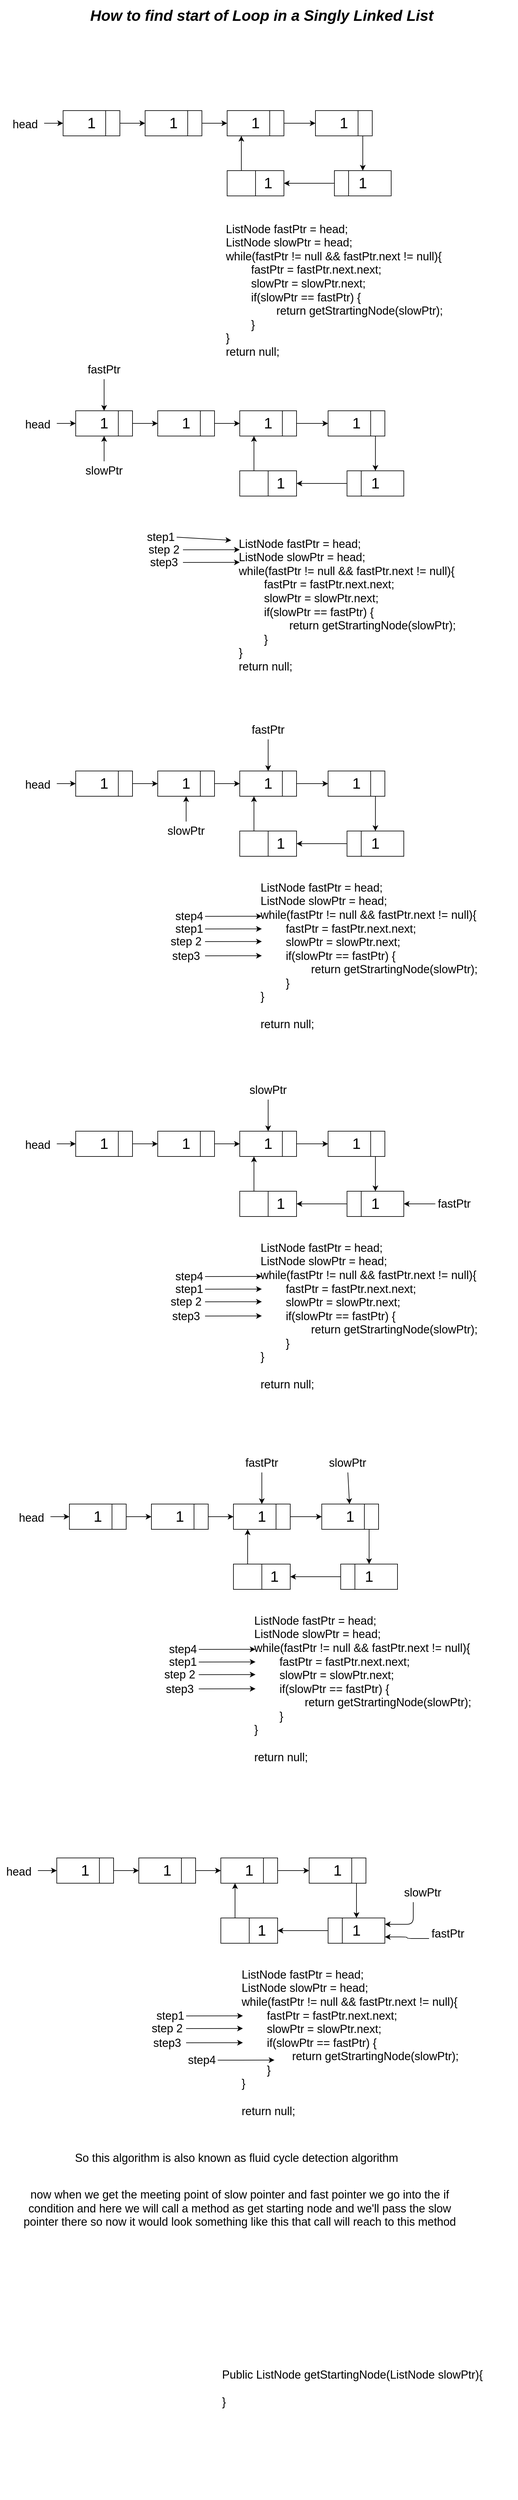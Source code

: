 <mxfile>
    <diagram id="d2Vcjl84DDBNKLmNr4H8" name="Page-1">
        <mxGraphModel dx="1345" dy="611" grid="1" gridSize="10" guides="1" tooltips="1" connect="1" arrows="1" fold="1" page="1" pageScale="1" pageWidth="850" pageHeight="1100" math="0" shadow="0">
            <root>
                <mxCell id="0"/>
                <mxCell id="1" parent="0"/>
                <mxCell id="2" value="&lt;font style=&quot;font-size: 24px;&quot;&gt;&lt;b&gt;&lt;i&gt;How to find start of Loop in a Singly Linked List&lt;/i&gt;&lt;/b&gt;&lt;/font&gt;" style="text;html=1;strokeColor=none;fillColor=none;align=center;verticalAlign=middle;whiteSpace=wrap;rounded=0;" parent="1" vertex="1">
                    <mxGeometry x="20" y="70" width="810" height="50" as="geometry"/>
                </mxCell>
                <mxCell id="9" value="" style="edgeStyle=none;html=1;fontSize=18;" parent="1" source="3" target="7" edge="1">
                    <mxGeometry relative="1" as="geometry"/>
                </mxCell>
                <mxCell id="3" value="1" style="rounded=0;whiteSpace=wrap;html=1;fontSize=24;" parent="1" vertex="1">
                    <mxGeometry x="110" y="245" width="90" height="40" as="geometry"/>
                </mxCell>
                <mxCell id="5" value="" style="edgeStyle=none;html=1;fontSize=18;" parent="1" source="4" target="3" edge="1">
                    <mxGeometry relative="1" as="geometry"/>
                </mxCell>
                <mxCell id="4" value="&lt;font style=&quot;font-size: 18px;&quot;&gt;head&lt;/font&gt;" style="text;html=1;strokeColor=none;fillColor=none;align=center;verticalAlign=middle;whiteSpace=wrap;rounded=0;fontSize=24;" parent="1" vertex="1">
                    <mxGeometry x="20" y="250" width="60" height="30" as="geometry"/>
                </mxCell>
                <mxCell id="6" value="" style="endArrow=none;html=1;fontSize=18;entryX=0.75;entryY=0;entryDx=0;entryDy=0;exitX=0.75;exitY=1;exitDx=0;exitDy=0;" parent="1" source="3" target="3" edge="1">
                    <mxGeometry width="50" height="50" relative="1" as="geometry">
                        <mxPoint x="100" y="360" as="sourcePoint"/>
                        <mxPoint x="150" y="310" as="targetPoint"/>
                    </mxGeometry>
                </mxCell>
                <mxCell id="12" value="" style="edgeStyle=none;html=1;fontSize=18;" parent="1" source="7" target="10" edge="1">
                    <mxGeometry relative="1" as="geometry"/>
                </mxCell>
                <mxCell id="7" value="1" style="rounded=0;whiteSpace=wrap;html=1;fontSize=24;" parent="1" vertex="1">
                    <mxGeometry x="240" y="245" width="90" height="40" as="geometry"/>
                </mxCell>
                <mxCell id="8" value="" style="endArrow=none;html=1;fontSize=18;entryX=0.75;entryY=0;entryDx=0;entryDy=0;exitX=0.75;exitY=1;exitDx=0;exitDy=0;" parent="1" source="7" target="7" edge="1">
                    <mxGeometry width="50" height="50" relative="1" as="geometry">
                        <mxPoint x="230" y="360" as="sourcePoint"/>
                        <mxPoint x="280" y="310" as="targetPoint"/>
                    </mxGeometry>
                </mxCell>
                <mxCell id="15" value="" style="edgeStyle=none;html=1;fontSize=18;" parent="1" source="10" target="13" edge="1">
                    <mxGeometry relative="1" as="geometry"/>
                </mxCell>
                <mxCell id="10" value="1" style="rounded=0;whiteSpace=wrap;html=1;fontSize=24;" parent="1" vertex="1">
                    <mxGeometry x="370" y="245" width="90" height="40" as="geometry"/>
                </mxCell>
                <mxCell id="11" value="" style="endArrow=none;html=1;fontSize=18;entryX=0.75;entryY=0;entryDx=0;entryDy=0;exitX=0.75;exitY=1;exitDx=0;exitDy=0;" parent="1" source="10" target="10" edge="1">
                    <mxGeometry width="50" height="50" relative="1" as="geometry">
                        <mxPoint x="360" y="360" as="sourcePoint"/>
                        <mxPoint x="410" y="310" as="targetPoint"/>
                    </mxGeometry>
                </mxCell>
                <mxCell id="28" style="edgeStyle=none;html=1;entryX=0.5;entryY=0;entryDx=0;entryDy=0;fontSize=18;" parent="1" target="16" edge="1">
                    <mxGeometry relative="1" as="geometry">
                        <mxPoint x="585" y="280" as="sourcePoint"/>
                    </mxGeometry>
                </mxCell>
                <mxCell id="13" value="1" style="rounded=0;whiteSpace=wrap;html=1;fontSize=24;" parent="1" vertex="1">
                    <mxGeometry x="510" y="245" width="90" height="40" as="geometry"/>
                </mxCell>
                <mxCell id="14" value="" style="endArrow=none;html=1;fontSize=18;entryX=0.75;entryY=0;entryDx=0;entryDy=0;exitX=0.75;exitY=1;exitDx=0;exitDy=0;" parent="1" source="13" target="13" edge="1">
                    <mxGeometry width="50" height="50" relative="1" as="geometry">
                        <mxPoint x="500" y="360" as="sourcePoint"/>
                        <mxPoint x="550" y="310" as="targetPoint"/>
                    </mxGeometry>
                </mxCell>
                <mxCell id="27" value="" style="edgeStyle=none;html=1;fontSize=18;" parent="1" source="16" target="22" edge="1">
                    <mxGeometry relative="1" as="geometry"/>
                </mxCell>
                <mxCell id="16" value="1" style="rounded=0;whiteSpace=wrap;html=1;fontSize=24;" parent="1" vertex="1">
                    <mxGeometry x="540" y="340" width="90" height="40" as="geometry"/>
                </mxCell>
                <mxCell id="17" value="" style="endArrow=none;html=1;fontSize=18;entryX=0.25;entryY=0;entryDx=0;entryDy=0;exitX=0.25;exitY=1;exitDx=0;exitDy=0;" parent="1" source="16" target="16" edge="1">
                    <mxGeometry width="50" height="50" relative="1" as="geometry">
                        <mxPoint x="500" y="455" as="sourcePoint"/>
                        <mxPoint x="550" y="405" as="targetPoint"/>
                    </mxGeometry>
                </mxCell>
                <mxCell id="24" style="edgeStyle=none;html=1;exitX=0.25;exitY=0;exitDx=0;exitDy=0;entryX=0.25;entryY=1;entryDx=0;entryDy=0;fontSize=18;" parent="1" source="22" target="10" edge="1">
                    <mxGeometry relative="1" as="geometry"/>
                </mxCell>
                <mxCell id="22" value="&amp;nbsp; &amp;nbsp; &amp;nbsp; 1" style="rounded=0;whiteSpace=wrap;html=1;fontSize=24;" parent="1" vertex="1">
                    <mxGeometry x="370" y="340" width="90" height="40" as="geometry"/>
                </mxCell>
                <mxCell id="23" value="" style="endArrow=none;html=1;fontSize=18;entryX=0.5;entryY=0;entryDx=0;entryDy=0;exitX=0.5;exitY=1;exitDx=0;exitDy=0;" parent="1" source="22" target="22" edge="1">
                    <mxGeometry width="50" height="50" relative="1" as="geometry">
                        <mxPoint x="330" y="465" as="sourcePoint"/>
                        <mxPoint x="380" y="415" as="targetPoint"/>
                    </mxGeometry>
                </mxCell>
                <mxCell id="26" value="&lt;div style=&quot;text-align: left;&quot;&gt;&lt;span style=&quot;background-color: initial;&quot;&gt;ListNode fastPtr = head;&lt;/span&gt;&lt;/div&gt;&lt;div style=&quot;text-align: left;&quot;&gt;&lt;span style=&quot;background-color: initial;&quot;&gt;ListNode slowPtr = head;&lt;/span&gt;&lt;/div&gt;&lt;div style=&quot;text-align: left;&quot;&gt;&lt;span style=&quot;background-color: initial;&quot;&gt;while(fastPtr != null &amp;amp;&amp;amp; fastPtr.next != null){&lt;/span&gt;&lt;/div&gt;&lt;div style=&quot;text-align: left;&quot;&gt;&lt;span style=&quot;background-color: initial;&quot;&gt;&lt;span style=&quot;white-space: pre;&quot;&gt;&#9;&lt;/span&gt;fastPtr = fastPtr.next.next;&lt;br&gt;&lt;/span&gt;&lt;/div&gt;&lt;div style=&quot;text-align: left;&quot;&gt;&lt;span style=&quot;background-color: initial;&quot;&gt;&lt;span style=&quot;white-space: pre;&quot;&gt;&#9;&lt;/span&gt;slowPtr = slowPtr.next;&lt;br&gt;&lt;/span&gt;&lt;/div&gt;&lt;div style=&quot;text-align: left;&quot;&gt;&lt;span style=&quot;white-space: pre;&quot;&gt;&#9;&lt;/span&gt;if(slowPtr == fastPtr) {&lt;br&gt;&lt;/div&gt;&lt;div style=&quot;text-align: left;&quot;&gt;&lt;span style=&quot;white-space: pre;&quot;&gt;&#9;&lt;/span&gt;&lt;span style=&quot;white-space: pre;&quot;&gt;&#9;&lt;/span&gt;return getStrartingNode(slowPtr);&lt;br&gt;&lt;/div&gt;&lt;div style=&quot;text-align: left;&quot;&gt;&lt;span style=&quot;white-space: pre;&quot;&gt;&#9;&lt;/span&gt;}&lt;br&gt;&lt;/div&gt;&lt;div style=&quot;text-align: left;&quot;&gt;}&lt;/div&gt;&lt;div style=&quot;text-align: left;&quot;&gt;return null;&lt;/div&gt;" style="text;html=1;strokeColor=none;fillColor=none;align=center;verticalAlign=middle;whiteSpace=wrap;rounded=0;fontSize=18;" parent="1" vertex="1">
                    <mxGeometry x="340" y="420" width="400" height="220" as="geometry"/>
                </mxCell>
                <mxCell id="29" value="" style="edgeStyle=none;html=1;fontSize=18;" parent="1" source="30" target="35" edge="1">
                    <mxGeometry relative="1" as="geometry"/>
                </mxCell>
                <mxCell id="30" value="1" style="rounded=0;whiteSpace=wrap;html=1;fontSize=24;" parent="1" vertex="1">
                    <mxGeometry x="130" y="720" width="90" height="40" as="geometry"/>
                </mxCell>
                <mxCell id="31" value="" style="edgeStyle=none;html=1;fontSize=18;" parent="1" source="32" target="30" edge="1">
                    <mxGeometry relative="1" as="geometry"/>
                </mxCell>
                <mxCell id="32" value="&lt;font style=&quot;font-size: 18px;&quot;&gt;head&lt;/font&gt;" style="text;html=1;strokeColor=none;fillColor=none;align=center;verticalAlign=middle;whiteSpace=wrap;rounded=0;fontSize=24;" parent="1" vertex="1">
                    <mxGeometry x="40" y="725" width="60" height="30" as="geometry"/>
                </mxCell>
                <mxCell id="33" value="" style="endArrow=none;html=1;fontSize=18;entryX=0.75;entryY=0;entryDx=0;entryDy=0;exitX=0.75;exitY=1;exitDx=0;exitDy=0;" parent="1" source="30" target="30" edge="1">
                    <mxGeometry width="50" height="50" relative="1" as="geometry">
                        <mxPoint x="120" y="835" as="sourcePoint"/>
                        <mxPoint x="170" y="785" as="targetPoint"/>
                    </mxGeometry>
                </mxCell>
                <mxCell id="34" value="" style="edgeStyle=none;html=1;fontSize=18;" parent="1" source="35" target="38" edge="1">
                    <mxGeometry relative="1" as="geometry"/>
                </mxCell>
                <mxCell id="35" value="1" style="rounded=0;whiteSpace=wrap;html=1;fontSize=24;" parent="1" vertex="1">
                    <mxGeometry x="260" y="720" width="90" height="40" as="geometry"/>
                </mxCell>
                <mxCell id="36" value="" style="endArrow=none;html=1;fontSize=18;entryX=0.75;entryY=0;entryDx=0;entryDy=0;exitX=0.75;exitY=1;exitDx=0;exitDy=0;" parent="1" source="35" target="35" edge="1">
                    <mxGeometry width="50" height="50" relative="1" as="geometry">
                        <mxPoint x="250" y="835" as="sourcePoint"/>
                        <mxPoint x="300" y="785" as="targetPoint"/>
                    </mxGeometry>
                </mxCell>
                <mxCell id="37" value="" style="edgeStyle=none;html=1;fontSize=18;" parent="1" source="38" target="41" edge="1">
                    <mxGeometry relative="1" as="geometry"/>
                </mxCell>
                <mxCell id="38" value="1" style="rounded=0;whiteSpace=wrap;html=1;fontSize=24;" parent="1" vertex="1">
                    <mxGeometry x="390" y="720" width="90" height="40" as="geometry"/>
                </mxCell>
                <mxCell id="39" value="" style="endArrow=none;html=1;fontSize=18;entryX=0.75;entryY=0;entryDx=0;entryDy=0;exitX=0.75;exitY=1;exitDx=0;exitDy=0;" parent="1" source="38" target="38" edge="1">
                    <mxGeometry width="50" height="50" relative="1" as="geometry">
                        <mxPoint x="380" y="835" as="sourcePoint"/>
                        <mxPoint x="430" y="785" as="targetPoint"/>
                    </mxGeometry>
                </mxCell>
                <mxCell id="40" style="edgeStyle=none;html=1;entryX=0.5;entryY=0;entryDx=0;entryDy=0;fontSize=18;" parent="1" target="44" edge="1">
                    <mxGeometry relative="1" as="geometry">
                        <mxPoint x="605" y="755" as="sourcePoint"/>
                    </mxGeometry>
                </mxCell>
                <mxCell id="41" value="1" style="rounded=0;whiteSpace=wrap;html=1;fontSize=24;" parent="1" vertex="1">
                    <mxGeometry x="530" y="720" width="90" height="40" as="geometry"/>
                </mxCell>
                <mxCell id="42" value="" style="endArrow=none;html=1;fontSize=18;entryX=0.75;entryY=0;entryDx=0;entryDy=0;exitX=0.75;exitY=1;exitDx=0;exitDy=0;" parent="1" source="41" target="41" edge="1">
                    <mxGeometry width="50" height="50" relative="1" as="geometry">
                        <mxPoint x="520" y="835" as="sourcePoint"/>
                        <mxPoint x="570" y="785" as="targetPoint"/>
                    </mxGeometry>
                </mxCell>
                <mxCell id="43" value="" style="edgeStyle=none;html=1;fontSize=18;" parent="1" source="44" target="47" edge="1">
                    <mxGeometry relative="1" as="geometry"/>
                </mxCell>
                <mxCell id="44" value="1" style="rounded=0;whiteSpace=wrap;html=1;fontSize=24;" parent="1" vertex="1">
                    <mxGeometry x="560" y="815" width="90" height="40" as="geometry"/>
                </mxCell>
                <mxCell id="45" value="" style="endArrow=none;html=1;fontSize=18;entryX=0.25;entryY=0;entryDx=0;entryDy=0;exitX=0.25;exitY=1;exitDx=0;exitDy=0;" parent="1" source="44" target="44" edge="1">
                    <mxGeometry width="50" height="50" relative="1" as="geometry">
                        <mxPoint x="520" y="930" as="sourcePoint"/>
                        <mxPoint x="570" y="880" as="targetPoint"/>
                    </mxGeometry>
                </mxCell>
                <mxCell id="46" style="edgeStyle=none;html=1;exitX=0.25;exitY=0;exitDx=0;exitDy=0;entryX=0.25;entryY=1;entryDx=0;entryDy=0;fontSize=18;" parent="1" source="47" target="38" edge="1">
                    <mxGeometry relative="1" as="geometry"/>
                </mxCell>
                <mxCell id="47" value="&amp;nbsp; &amp;nbsp; &amp;nbsp; 1" style="rounded=0;whiteSpace=wrap;html=1;fontSize=24;" parent="1" vertex="1">
                    <mxGeometry x="390" y="815" width="90" height="40" as="geometry"/>
                </mxCell>
                <mxCell id="48" value="" style="endArrow=none;html=1;fontSize=18;entryX=0.5;entryY=0;entryDx=0;entryDy=0;exitX=0.5;exitY=1;exitDx=0;exitDy=0;" parent="1" source="47" target="47" edge="1">
                    <mxGeometry width="50" height="50" relative="1" as="geometry">
                        <mxPoint x="350" y="940" as="sourcePoint"/>
                        <mxPoint x="400" y="890" as="targetPoint"/>
                    </mxGeometry>
                </mxCell>
                <mxCell id="49" value="&lt;div style=&quot;text-align: left;&quot;&gt;&lt;span style=&quot;background-color: initial;&quot;&gt;ListNode fastPtr = head;&lt;/span&gt;&lt;/div&gt;&lt;div style=&quot;text-align: left;&quot;&gt;&lt;span style=&quot;background-color: initial;&quot;&gt;ListNode slowPtr = head;&lt;/span&gt;&lt;/div&gt;&lt;div style=&quot;text-align: left;&quot;&gt;&lt;span style=&quot;background-color: initial;&quot;&gt;while(fastPtr != null &amp;amp;&amp;amp; fastPtr.next != null){&lt;/span&gt;&lt;/div&gt;&lt;div style=&quot;text-align: left;&quot;&gt;&lt;span style=&quot;background-color: initial;&quot;&gt;&lt;span style=&quot;&quot;&gt;&#9;&lt;/span&gt;&lt;span style=&quot;white-space: pre;&quot;&gt;&#9;&lt;/span&gt;fastPtr = fastPtr.next.next;&lt;br&gt;&lt;/span&gt;&lt;/div&gt;&lt;div style=&quot;text-align: left;&quot;&gt;&lt;span style=&quot;background-color: initial;&quot;&gt;&lt;span style=&quot;&quot;&gt;&#9;&lt;/span&gt;&lt;span style=&quot;white-space: pre;&quot;&gt;&#9;&lt;/span&gt;slowPtr = slowPtr.next;&lt;br&gt;&lt;/span&gt;&lt;/div&gt;&lt;div style=&quot;text-align: left;&quot;&gt;&lt;span style=&quot;&quot;&gt;&#9;&lt;/span&gt;&lt;span style=&quot;white-space: pre;&quot;&gt;&#9;&lt;/span&gt;if(slowPtr == fastPtr) {&lt;br&gt;&lt;/div&gt;&lt;div style=&quot;text-align: left;&quot;&gt;&lt;span style=&quot;&quot;&gt;&#9;&lt;/span&gt;&lt;span style=&quot;&quot;&gt;&#9;&lt;/span&gt;&lt;span style=&quot;white-space: pre;&quot;&gt;&#9;&lt;span style=&quot;white-space: pre;&quot;&gt;&#9;&lt;/span&gt;&lt;/span&gt;return getStrartingNode(slowPtr);&lt;br&gt;&lt;/div&gt;&lt;div style=&quot;text-align: left;&quot;&gt;&lt;span style=&quot;&quot;&gt;&#9;&lt;/span&gt;&lt;span style=&quot;white-space: pre;&quot;&gt;&#9;&lt;/span&gt;}&lt;br&gt;&lt;/div&gt;&lt;div style=&quot;text-align: left;&quot;&gt;}&lt;/div&gt;&lt;div style=&quot;text-align: left;&quot;&gt;&lt;span style=&quot;background-color: initial;&quot;&gt;return null;&lt;/span&gt;&lt;br&gt;&lt;/div&gt;" style="text;html=1;strokeColor=none;fillColor=none;align=center;verticalAlign=middle;whiteSpace=wrap;rounded=0;fontSize=18;" parent="1" vertex="1">
                    <mxGeometry x="356" y="895" width="409" height="266" as="geometry"/>
                </mxCell>
                <mxCell id="51" style="edgeStyle=none;html=1;exitX=1;exitY=0.5;exitDx=0;exitDy=0;entryX=0.05;entryY=0.113;entryDx=0;entryDy=0;entryPerimeter=0;fontSize=18;" parent="1" source="50" target="49" edge="1">
                    <mxGeometry relative="1" as="geometry"/>
                </mxCell>
                <mxCell id="50" value="step1" style="text;html=1;strokeColor=none;fillColor=none;align=center;verticalAlign=middle;whiteSpace=wrap;rounded=0;fontSize=18;" parent="1" vertex="1">
                    <mxGeometry x="240" y="910" width="50" height="20" as="geometry"/>
                </mxCell>
                <mxCell id="52" style="edgeStyle=none;html=1;exitX=1;exitY=0.5;exitDx=0;exitDy=0;entryX=0.05;entryY=0.113;entryDx=0;entryDy=0;entryPerimeter=0;fontSize=18;" parent="1" source="53" edge="1">
                    <mxGeometry relative="1" as="geometry">
                        <mxPoint x="390" y="939.86" as="targetPoint"/>
                    </mxGeometry>
                </mxCell>
                <mxCell id="53" value="step 2" style="text;html=1;strokeColor=none;fillColor=none;align=center;verticalAlign=middle;whiteSpace=wrap;rounded=0;fontSize=18;" parent="1" vertex="1">
                    <mxGeometry x="240" y="930" width="60" height="20" as="geometry"/>
                </mxCell>
                <mxCell id="54" style="edgeStyle=none;html=1;exitX=1;exitY=0.5;exitDx=0;exitDy=0;entryX=0.05;entryY=0.113;entryDx=0;entryDy=0;entryPerimeter=0;fontSize=18;" parent="1" source="55" edge="1">
                    <mxGeometry relative="1" as="geometry">
                        <mxPoint x="390" y="959.86" as="targetPoint"/>
                    </mxGeometry>
                </mxCell>
                <mxCell id="55" value="step3" style="text;html=1;strokeColor=none;fillColor=none;align=center;verticalAlign=middle;whiteSpace=wrap;rounded=0;fontSize=18;" parent="1" vertex="1">
                    <mxGeometry x="240" y="950" width="60" height="20" as="geometry"/>
                </mxCell>
                <mxCell id="59" value="" style="edgeStyle=none;html=1;fontSize=18;" parent="1" source="56" target="30" edge="1">
                    <mxGeometry relative="1" as="geometry"/>
                </mxCell>
                <mxCell id="56" value="fastPtr" style="text;html=1;strokeColor=none;fillColor=none;align=center;verticalAlign=middle;whiteSpace=wrap;rounded=0;fontSize=18;" parent="1" vertex="1">
                    <mxGeometry x="145" y="640" width="60" height="30" as="geometry"/>
                </mxCell>
                <mxCell id="58" value="" style="edgeStyle=none;html=1;fontSize=18;" parent="1" source="57" target="30" edge="1">
                    <mxGeometry relative="1" as="geometry"/>
                </mxCell>
                <mxCell id="57" value="slowPtr" style="text;html=1;strokeColor=none;fillColor=none;align=center;verticalAlign=middle;whiteSpace=wrap;rounded=0;fontSize=18;" parent="1" vertex="1">
                    <mxGeometry x="145" y="800" width="60" height="30" as="geometry"/>
                </mxCell>
                <mxCell id="60" value="" style="edgeStyle=none;html=1;fontSize=18;" parent="1" source="61" target="66" edge="1">
                    <mxGeometry relative="1" as="geometry"/>
                </mxCell>
                <mxCell id="61" value="1" style="rounded=0;whiteSpace=wrap;html=1;fontSize=24;" parent="1" vertex="1">
                    <mxGeometry x="130" y="1290" width="90" height="40" as="geometry"/>
                </mxCell>
                <mxCell id="62" value="" style="edgeStyle=none;html=1;fontSize=18;" parent="1" source="63" target="61" edge="1">
                    <mxGeometry relative="1" as="geometry"/>
                </mxCell>
                <mxCell id="63" value="&lt;font style=&quot;font-size: 18px;&quot;&gt;head&lt;/font&gt;" style="text;html=1;strokeColor=none;fillColor=none;align=center;verticalAlign=middle;whiteSpace=wrap;rounded=0;fontSize=24;" parent="1" vertex="1">
                    <mxGeometry x="40" y="1295" width="60" height="30" as="geometry"/>
                </mxCell>
                <mxCell id="64" value="" style="endArrow=none;html=1;fontSize=18;entryX=0.75;entryY=0;entryDx=0;entryDy=0;exitX=0.75;exitY=1;exitDx=0;exitDy=0;" parent="1" source="61" target="61" edge="1">
                    <mxGeometry width="50" height="50" relative="1" as="geometry">
                        <mxPoint x="120" y="1405" as="sourcePoint"/>
                        <mxPoint x="170" y="1355" as="targetPoint"/>
                    </mxGeometry>
                </mxCell>
                <mxCell id="65" value="" style="edgeStyle=none;html=1;fontSize=18;" parent="1" source="66" target="69" edge="1">
                    <mxGeometry relative="1" as="geometry"/>
                </mxCell>
                <mxCell id="66" value="1" style="rounded=0;whiteSpace=wrap;html=1;fontSize=24;" parent="1" vertex="1">
                    <mxGeometry x="260" y="1290" width="90" height="40" as="geometry"/>
                </mxCell>
                <mxCell id="67" value="" style="endArrow=none;html=1;fontSize=18;entryX=0.75;entryY=0;entryDx=0;entryDy=0;exitX=0.75;exitY=1;exitDx=0;exitDy=0;" parent="1" source="66" target="66" edge="1">
                    <mxGeometry width="50" height="50" relative="1" as="geometry">
                        <mxPoint x="250" y="1405" as="sourcePoint"/>
                        <mxPoint x="300" y="1355" as="targetPoint"/>
                    </mxGeometry>
                </mxCell>
                <mxCell id="68" value="" style="edgeStyle=none;html=1;fontSize=18;" parent="1" source="69" target="72" edge="1">
                    <mxGeometry relative="1" as="geometry"/>
                </mxCell>
                <mxCell id="69" value="1" style="rounded=0;whiteSpace=wrap;html=1;fontSize=24;" parent="1" vertex="1">
                    <mxGeometry x="390" y="1290" width="90" height="40" as="geometry"/>
                </mxCell>
                <mxCell id="70" value="" style="endArrow=none;html=1;fontSize=18;entryX=0.75;entryY=0;entryDx=0;entryDy=0;exitX=0.75;exitY=1;exitDx=0;exitDy=0;" parent="1" source="69" target="69" edge="1">
                    <mxGeometry width="50" height="50" relative="1" as="geometry">
                        <mxPoint x="380" y="1405" as="sourcePoint"/>
                        <mxPoint x="430" y="1355" as="targetPoint"/>
                    </mxGeometry>
                </mxCell>
                <mxCell id="71" style="edgeStyle=none;html=1;entryX=0.5;entryY=0;entryDx=0;entryDy=0;fontSize=18;" parent="1" target="75" edge="1">
                    <mxGeometry relative="1" as="geometry">
                        <mxPoint x="605" y="1325" as="sourcePoint"/>
                    </mxGeometry>
                </mxCell>
                <mxCell id="72" value="1" style="rounded=0;whiteSpace=wrap;html=1;fontSize=24;" parent="1" vertex="1">
                    <mxGeometry x="530" y="1290" width="90" height="40" as="geometry"/>
                </mxCell>
                <mxCell id="73" value="" style="endArrow=none;html=1;fontSize=18;entryX=0.75;entryY=0;entryDx=0;entryDy=0;exitX=0.75;exitY=1;exitDx=0;exitDy=0;" parent="1" source="72" target="72" edge="1">
                    <mxGeometry width="50" height="50" relative="1" as="geometry">
                        <mxPoint x="520" y="1405" as="sourcePoint"/>
                        <mxPoint x="570" y="1355" as="targetPoint"/>
                    </mxGeometry>
                </mxCell>
                <mxCell id="74" value="" style="edgeStyle=none;html=1;fontSize=18;" parent="1" source="75" target="78" edge="1">
                    <mxGeometry relative="1" as="geometry"/>
                </mxCell>
                <mxCell id="75" value="1" style="rounded=0;whiteSpace=wrap;html=1;fontSize=24;" parent="1" vertex="1">
                    <mxGeometry x="560" y="1385" width="90" height="40" as="geometry"/>
                </mxCell>
                <mxCell id="76" value="" style="endArrow=none;html=1;fontSize=18;entryX=0.25;entryY=0;entryDx=0;entryDy=0;exitX=0.25;exitY=1;exitDx=0;exitDy=0;" parent="1" source="75" target="75" edge="1">
                    <mxGeometry width="50" height="50" relative="1" as="geometry">
                        <mxPoint x="520" y="1500" as="sourcePoint"/>
                        <mxPoint x="570" y="1450" as="targetPoint"/>
                    </mxGeometry>
                </mxCell>
                <mxCell id="77" style="edgeStyle=none;html=1;exitX=0.25;exitY=0;exitDx=0;exitDy=0;entryX=0.25;entryY=1;entryDx=0;entryDy=0;fontSize=18;" parent="1" source="78" target="69" edge="1">
                    <mxGeometry relative="1" as="geometry"/>
                </mxCell>
                <mxCell id="78" value="&amp;nbsp; &amp;nbsp; &amp;nbsp; 1" style="rounded=0;whiteSpace=wrap;html=1;fontSize=24;" parent="1" vertex="1">
                    <mxGeometry x="390" y="1385" width="90" height="40" as="geometry"/>
                </mxCell>
                <mxCell id="79" value="" style="endArrow=none;html=1;fontSize=18;entryX=0.5;entryY=0;entryDx=0;entryDy=0;exitX=0.5;exitY=1;exitDx=0;exitDy=0;" parent="1" source="78" target="78" edge="1">
                    <mxGeometry width="50" height="50" relative="1" as="geometry">
                        <mxPoint x="350" y="1510" as="sourcePoint"/>
                        <mxPoint x="400" y="1460" as="targetPoint"/>
                    </mxGeometry>
                </mxCell>
                <mxCell id="80" value="&lt;div style=&quot;text-align: left;&quot;&gt;&lt;span style=&quot;background-color: initial;&quot;&gt;ListNode fastPtr = head;&lt;/span&gt;&lt;/div&gt;&lt;div style=&quot;text-align: left;&quot;&gt;&lt;span style=&quot;background-color: initial;&quot;&gt;ListNode slowPtr = head;&lt;/span&gt;&lt;/div&gt;&lt;div style=&quot;text-align: left;&quot;&gt;&lt;span style=&quot;background-color: initial;&quot;&gt;while(fastPtr != null &amp;amp;&amp;amp; fastPtr.next != null){&lt;/span&gt;&lt;/div&gt;&lt;div style=&quot;text-align: left;&quot;&gt;&lt;span style=&quot;background-color: initial;&quot;&gt;&lt;span style=&quot;&quot;&gt;&#9;&lt;/span&gt;&lt;span style=&quot;white-space: pre;&quot;&gt;&#9;&lt;/span&gt;fastPtr = fastPtr.next.next;&lt;br&gt;&lt;/span&gt;&lt;/div&gt;&lt;div style=&quot;text-align: left;&quot;&gt;&lt;span style=&quot;background-color: initial;&quot;&gt;&lt;span style=&quot;&quot;&gt;&#9;&lt;/span&gt;&lt;span style=&quot;white-space: pre;&quot;&gt;&#9;&lt;/span&gt;slowPtr = slowPtr.next;&lt;br&gt;&lt;/span&gt;&lt;/div&gt;&lt;div style=&quot;text-align: left;&quot;&gt;&lt;span style=&quot;&quot;&gt;&#9;&lt;/span&gt;&lt;span style=&quot;white-space: pre;&quot;&gt;&#9;&lt;/span&gt;if(slowPtr == fastPtr) {&lt;br&gt;&lt;/div&gt;&lt;div style=&quot;text-align: left;&quot;&gt;&lt;span style=&quot;&quot;&gt;&#9;&lt;/span&gt;&lt;span style=&quot;&quot;&gt;&#9;&lt;/span&gt;&lt;span style=&quot;white-space: pre;&quot;&gt;&#9;&lt;span style=&quot;white-space: pre;&quot;&gt;&#9;&lt;/span&gt;&lt;/span&gt;return getStrartingNode(slowPtr);&lt;br&gt;&lt;/div&gt;&lt;div style=&quot;text-align: left;&quot;&gt;&lt;span style=&quot;&quot;&gt;&#9;&lt;/span&gt;&lt;span style=&quot;white-space: pre;&quot;&gt;&#9;&lt;/span&gt;}&lt;br&gt;&lt;/div&gt;&lt;div style=&quot;text-align: left;&quot;&gt;}&lt;/div&gt;&lt;div style=&quot;text-align: left;&quot;&gt;&lt;br&gt;&lt;/div&gt;&lt;div style=&quot;text-align: left;&quot;&gt;return null;&lt;br&gt;&lt;/div&gt;" style="text;html=1;strokeColor=none;fillColor=none;align=center;verticalAlign=middle;whiteSpace=wrap;rounded=0;fontSize=18;" parent="1" vertex="1">
                    <mxGeometry x="360" y="1465" width="470" height="235" as="geometry"/>
                </mxCell>
                <mxCell id="81" style="edgeStyle=none;html=1;exitX=1;exitY=0.5;exitDx=0;exitDy=0;entryX=0.05;entryY=0.113;entryDx=0;entryDy=0;entryPerimeter=0;fontSize=18;" parent="1" source="82" edge="1">
                    <mxGeometry relative="1" as="geometry">
                        <mxPoint x="425.0" y="1539.86" as="targetPoint"/>
                    </mxGeometry>
                </mxCell>
                <mxCell id="82" value="step1" style="text;html=1;strokeColor=none;fillColor=none;align=center;verticalAlign=middle;whiteSpace=wrap;rounded=0;fontSize=18;" parent="1" vertex="1">
                    <mxGeometry x="285" y="1530" width="50" height="20" as="geometry"/>
                </mxCell>
                <mxCell id="83" style="edgeStyle=none;html=1;exitX=1;exitY=0.5;exitDx=0;exitDy=0;entryX=0.05;entryY=0.113;entryDx=0;entryDy=0;entryPerimeter=0;fontSize=18;" parent="1" source="84" edge="1">
                    <mxGeometry relative="1" as="geometry">
                        <mxPoint x="425" y="1559.86" as="targetPoint"/>
                    </mxGeometry>
                </mxCell>
                <mxCell id="84" value="step 2" style="text;html=1;strokeColor=none;fillColor=none;align=center;verticalAlign=middle;whiteSpace=wrap;rounded=0;fontSize=18;" parent="1" vertex="1">
                    <mxGeometry x="275" y="1550" width="60" height="20" as="geometry"/>
                </mxCell>
                <mxCell id="85" style="edgeStyle=none;html=1;exitX=1;exitY=0.5;exitDx=0;exitDy=0;entryX=0.05;entryY=0.113;entryDx=0;entryDy=0;entryPerimeter=0;fontSize=18;" parent="1" source="86" edge="1">
                    <mxGeometry relative="1" as="geometry">
                        <mxPoint x="425" y="1582.36" as="targetPoint"/>
                    </mxGeometry>
                </mxCell>
                <mxCell id="86" value="step3" style="text;html=1;strokeColor=none;fillColor=none;align=center;verticalAlign=middle;whiteSpace=wrap;rounded=0;fontSize=18;" parent="1" vertex="1">
                    <mxGeometry x="275" y="1572.5" width="60" height="20" as="geometry"/>
                </mxCell>
                <mxCell id="91" value="" style="edgeStyle=none;html=1;fontSize=18;" parent="1" source="88" target="69" edge="1">
                    <mxGeometry relative="1" as="geometry"/>
                </mxCell>
                <mxCell id="88" value="fastPtr" style="text;html=1;strokeColor=none;fillColor=none;align=center;verticalAlign=middle;whiteSpace=wrap;rounded=0;fontSize=18;" parent="1" vertex="1">
                    <mxGeometry x="405" y="1210" width="60" height="30" as="geometry"/>
                </mxCell>
                <mxCell id="92" value="" style="edgeStyle=none;html=1;fontSize=18;" parent="1" source="90" target="66" edge="1">
                    <mxGeometry relative="1" as="geometry"/>
                </mxCell>
                <mxCell id="90" value="slowPtr" style="text;html=1;strokeColor=none;fillColor=none;align=center;verticalAlign=middle;whiteSpace=wrap;rounded=0;fontSize=18;" parent="1" vertex="1">
                    <mxGeometry x="275" y="1370" width="60" height="30" as="geometry"/>
                </mxCell>
                <mxCell id="93" style="edgeStyle=none;html=1;exitX=1;exitY=0.5;exitDx=0;exitDy=0;entryX=0.05;entryY=0.113;entryDx=0;entryDy=0;entryPerimeter=0;fontSize=18;" parent="1" source="94" edge="1">
                    <mxGeometry relative="1" as="geometry">
                        <mxPoint x="425.0" y="1519.86" as="targetPoint"/>
                    </mxGeometry>
                </mxCell>
                <mxCell id="94" value="step4" style="text;html=1;strokeColor=none;fillColor=none;align=center;verticalAlign=middle;whiteSpace=wrap;rounded=0;fontSize=18;" parent="1" vertex="1">
                    <mxGeometry x="285" y="1510" width="50" height="20" as="geometry"/>
                </mxCell>
                <mxCell id="95" value="" style="edgeStyle=none;html=1;fontSize=18;" parent="1" source="96" target="101" edge="1">
                    <mxGeometry relative="1" as="geometry"/>
                </mxCell>
                <mxCell id="96" value="1" style="rounded=0;whiteSpace=wrap;html=1;fontSize=24;" parent="1" vertex="1">
                    <mxGeometry x="130" y="1860" width="90" height="40" as="geometry"/>
                </mxCell>
                <mxCell id="97" value="" style="edgeStyle=none;html=1;fontSize=18;" parent="1" source="98" target="96" edge="1">
                    <mxGeometry relative="1" as="geometry"/>
                </mxCell>
                <mxCell id="98" value="&lt;font style=&quot;font-size: 18px;&quot;&gt;head&lt;/font&gt;" style="text;html=1;strokeColor=none;fillColor=none;align=center;verticalAlign=middle;whiteSpace=wrap;rounded=0;fontSize=24;" parent="1" vertex="1">
                    <mxGeometry x="40" y="1865" width="60" height="30" as="geometry"/>
                </mxCell>
                <mxCell id="99" value="" style="endArrow=none;html=1;fontSize=18;entryX=0.75;entryY=0;entryDx=0;entryDy=0;exitX=0.75;exitY=1;exitDx=0;exitDy=0;" parent="1" source="96" target="96" edge="1">
                    <mxGeometry width="50" height="50" relative="1" as="geometry">
                        <mxPoint x="120" y="1975" as="sourcePoint"/>
                        <mxPoint x="170" y="1925" as="targetPoint"/>
                    </mxGeometry>
                </mxCell>
                <mxCell id="100" value="" style="edgeStyle=none;html=1;fontSize=18;" parent="1" source="101" target="104" edge="1">
                    <mxGeometry relative="1" as="geometry"/>
                </mxCell>
                <mxCell id="101" value="1" style="rounded=0;whiteSpace=wrap;html=1;fontSize=24;" parent="1" vertex="1">
                    <mxGeometry x="260" y="1860" width="90" height="40" as="geometry"/>
                </mxCell>
                <mxCell id="102" value="" style="endArrow=none;html=1;fontSize=18;entryX=0.75;entryY=0;entryDx=0;entryDy=0;exitX=0.75;exitY=1;exitDx=0;exitDy=0;" parent="1" source="101" target="101" edge="1">
                    <mxGeometry width="50" height="50" relative="1" as="geometry">
                        <mxPoint x="250" y="1975" as="sourcePoint"/>
                        <mxPoint x="300" y="1925" as="targetPoint"/>
                    </mxGeometry>
                </mxCell>
                <mxCell id="103" value="" style="edgeStyle=none;html=1;fontSize=18;" parent="1" source="104" target="107" edge="1">
                    <mxGeometry relative="1" as="geometry"/>
                </mxCell>
                <mxCell id="104" value="1" style="rounded=0;whiteSpace=wrap;html=1;fontSize=24;" parent="1" vertex="1">
                    <mxGeometry x="390" y="1860" width="90" height="40" as="geometry"/>
                </mxCell>
                <mxCell id="105" value="" style="endArrow=none;html=1;fontSize=18;entryX=0.75;entryY=0;entryDx=0;entryDy=0;exitX=0.75;exitY=1;exitDx=0;exitDy=0;" parent="1" source="104" target="104" edge="1">
                    <mxGeometry width="50" height="50" relative="1" as="geometry">
                        <mxPoint x="380" y="1975" as="sourcePoint"/>
                        <mxPoint x="430" y="1925" as="targetPoint"/>
                    </mxGeometry>
                </mxCell>
                <mxCell id="106" style="edgeStyle=none;html=1;entryX=0.5;entryY=0;entryDx=0;entryDy=0;fontSize=18;" parent="1" target="110" edge="1">
                    <mxGeometry relative="1" as="geometry">
                        <mxPoint x="605" y="1895" as="sourcePoint"/>
                    </mxGeometry>
                </mxCell>
                <mxCell id="107" value="1" style="rounded=0;whiteSpace=wrap;html=1;fontSize=24;" parent="1" vertex="1">
                    <mxGeometry x="530" y="1860" width="90" height="40" as="geometry"/>
                </mxCell>
                <mxCell id="108" value="" style="endArrow=none;html=1;fontSize=18;entryX=0.75;entryY=0;entryDx=0;entryDy=0;exitX=0.75;exitY=1;exitDx=0;exitDy=0;" parent="1" source="107" target="107" edge="1">
                    <mxGeometry width="50" height="50" relative="1" as="geometry">
                        <mxPoint x="520" y="1975" as="sourcePoint"/>
                        <mxPoint x="570" y="1925" as="targetPoint"/>
                    </mxGeometry>
                </mxCell>
                <mxCell id="109" value="" style="edgeStyle=none;html=1;fontSize=18;" parent="1" source="110" target="113" edge="1">
                    <mxGeometry relative="1" as="geometry"/>
                </mxCell>
                <mxCell id="110" value="1" style="rounded=0;whiteSpace=wrap;html=1;fontSize=24;" parent="1" vertex="1">
                    <mxGeometry x="560" y="1955" width="90" height="40" as="geometry"/>
                </mxCell>
                <mxCell id="111" value="" style="endArrow=none;html=1;fontSize=18;entryX=0.25;entryY=0;entryDx=0;entryDy=0;exitX=0.25;exitY=1;exitDx=0;exitDy=0;" parent="1" source="110" target="110" edge="1">
                    <mxGeometry width="50" height="50" relative="1" as="geometry">
                        <mxPoint x="520" y="2070" as="sourcePoint"/>
                        <mxPoint x="570" y="2020" as="targetPoint"/>
                    </mxGeometry>
                </mxCell>
                <mxCell id="112" style="edgeStyle=none;html=1;exitX=0.25;exitY=0;exitDx=0;exitDy=0;entryX=0.25;entryY=1;entryDx=0;entryDy=0;fontSize=18;" parent="1" source="113" target="104" edge="1">
                    <mxGeometry relative="1" as="geometry"/>
                </mxCell>
                <mxCell id="113" value="&amp;nbsp; &amp;nbsp; &amp;nbsp; 1" style="rounded=0;whiteSpace=wrap;html=1;fontSize=24;" parent="1" vertex="1">
                    <mxGeometry x="390" y="1955" width="90" height="40" as="geometry"/>
                </mxCell>
                <mxCell id="114" value="" style="endArrow=none;html=1;fontSize=18;entryX=0.5;entryY=0;entryDx=0;entryDy=0;exitX=0.5;exitY=1;exitDx=0;exitDy=0;" parent="1" source="113" target="113" edge="1">
                    <mxGeometry width="50" height="50" relative="1" as="geometry">
                        <mxPoint x="350" y="2080" as="sourcePoint"/>
                        <mxPoint x="400" y="2030" as="targetPoint"/>
                    </mxGeometry>
                </mxCell>
                <mxCell id="115" value="&lt;div style=&quot;text-align: left;&quot;&gt;&lt;span style=&quot;background-color: initial;&quot;&gt;ListNode fastPtr = head;&lt;/span&gt;&lt;/div&gt;&lt;div style=&quot;text-align: left;&quot;&gt;&lt;span style=&quot;background-color: initial;&quot;&gt;ListNode slowPtr = head;&lt;/span&gt;&lt;/div&gt;&lt;div style=&quot;text-align: left;&quot;&gt;&lt;span style=&quot;background-color: initial;&quot;&gt;while(fastPtr != null &amp;amp;&amp;amp; fastPtr.next != null){&lt;/span&gt;&lt;/div&gt;&lt;div style=&quot;text-align: left;&quot;&gt;&lt;span style=&quot;background-color: initial;&quot;&gt;&lt;span style=&quot;&quot;&gt;&#9;&lt;/span&gt;&lt;span style=&quot;white-space: pre;&quot;&gt;&#9;&lt;/span&gt;fastPtr = fastPtr.next.next;&lt;br&gt;&lt;/span&gt;&lt;/div&gt;&lt;div style=&quot;text-align: left;&quot;&gt;&lt;span style=&quot;background-color: initial;&quot;&gt;&lt;span style=&quot;&quot;&gt;&#9;&lt;/span&gt;&lt;span style=&quot;white-space: pre;&quot;&gt;&#9;&lt;/span&gt;slowPtr = slowPtr.next;&lt;br&gt;&lt;/span&gt;&lt;/div&gt;&lt;div style=&quot;text-align: left;&quot;&gt;&lt;span style=&quot;&quot;&gt;&#9;&lt;/span&gt;&lt;span style=&quot;white-space: pre;&quot;&gt;&#9;&lt;/span&gt;if(slowPtr == fastPtr) {&lt;br&gt;&lt;/div&gt;&lt;div style=&quot;text-align: left;&quot;&gt;&lt;span style=&quot;&quot;&gt;&#9;&lt;/span&gt;&lt;span style=&quot;&quot;&gt;&#9;&lt;/span&gt;&lt;span style=&quot;white-space: pre;&quot;&gt;&#9;&lt;span style=&quot;white-space: pre;&quot;&gt;&#9;&lt;/span&gt;&lt;/span&gt;return getStrartingNode(slowPtr);&lt;br&gt;&lt;/div&gt;&lt;div style=&quot;text-align: left;&quot;&gt;&lt;span style=&quot;&quot;&gt;&#9;&lt;/span&gt;&lt;span style=&quot;white-space: pre;&quot;&gt;&#9;&lt;/span&gt;}&lt;br&gt;&lt;/div&gt;&lt;div style=&quot;text-align: left;&quot;&gt;}&lt;/div&gt;&lt;div style=&quot;text-align: left;&quot;&gt;&lt;br&gt;&lt;/div&gt;&lt;div style=&quot;text-align: left;&quot;&gt;return null;&lt;br&gt;&lt;/div&gt;" style="text;html=1;strokeColor=none;fillColor=none;align=center;verticalAlign=middle;whiteSpace=wrap;rounded=0;fontSize=18;" parent="1" vertex="1">
                    <mxGeometry x="360" y="2035" width="470" height="235" as="geometry"/>
                </mxCell>
                <mxCell id="116" style="edgeStyle=none;html=1;exitX=1;exitY=0.5;exitDx=0;exitDy=0;entryX=0.05;entryY=0.113;entryDx=0;entryDy=0;entryPerimeter=0;fontSize=18;" parent="1" source="117" edge="1">
                    <mxGeometry relative="1" as="geometry">
                        <mxPoint x="425" y="2109.86" as="targetPoint"/>
                    </mxGeometry>
                </mxCell>
                <mxCell id="117" value="step1" style="text;html=1;strokeColor=none;fillColor=none;align=center;verticalAlign=middle;whiteSpace=wrap;rounded=0;fontSize=18;" parent="1" vertex="1">
                    <mxGeometry x="285" y="2100" width="50" height="20" as="geometry"/>
                </mxCell>
                <mxCell id="118" style="edgeStyle=none;html=1;exitX=1;exitY=0.5;exitDx=0;exitDy=0;entryX=0.05;entryY=0.113;entryDx=0;entryDy=0;entryPerimeter=0;fontSize=18;" parent="1" source="119" edge="1">
                    <mxGeometry relative="1" as="geometry">
                        <mxPoint x="425" y="2129.86" as="targetPoint"/>
                    </mxGeometry>
                </mxCell>
                <mxCell id="119" value="step 2" style="text;html=1;strokeColor=none;fillColor=none;align=center;verticalAlign=middle;whiteSpace=wrap;rounded=0;fontSize=18;" parent="1" vertex="1">
                    <mxGeometry x="275" y="2120" width="60" height="20" as="geometry"/>
                </mxCell>
                <mxCell id="120" style="edgeStyle=none;html=1;exitX=1;exitY=0.5;exitDx=0;exitDy=0;entryX=0.05;entryY=0.113;entryDx=0;entryDy=0;entryPerimeter=0;fontSize=18;" parent="1" source="121" edge="1">
                    <mxGeometry relative="1" as="geometry">
                        <mxPoint x="425" y="2152.36" as="targetPoint"/>
                    </mxGeometry>
                </mxCell>
                <mxCell id="121" value="step3" style="text;html=1;strokeColor=none;fillColor=none;align=center;verticalAlign=middle;whiteSpace=wrap;rounded=0;fontSize=18;" parent="1" vertex="1">
                    <mxGeometry x="275" y="2142.5" width="60" height="20" as="geometry"/>
                </mxCell>
                <mxCell id="128" value="" style="edgeStyle=none;html=1;fontSize=18;" parent="1" source="123" target="110" edge="1">
                    <mxGeometry relative="1" as="geometry"/>
                </mxCell>
                <mxCell id="123" value="fastPtr" style="text;html=1;strokeColor=none;fillColor=none;align=center;verticalAlign=middle;whiteSpace=wrap;rounded=0;fontSize=18;" parent="1" vertex="1">
                    <mxGeometry x="700" y="1960" width="60" height="30" as="geometry"/>
                </mxCell>
                <mxCell id="129" value="" style="edgeStyle=none;html=1;fontSize=18;" parent="1" source="125" target="104" edge="1">
                    <mxGeometry relative="1" as="geometry"/>
                </mxCell>
                <mxCell id="125" value="slowPtr" style="text;html=1;strokeColor=none;fillColor=none;align=center;verticalAlign=middle;whiteSpace=wrap;rounded=0;fontSize=18;" parent="1" vertex="1">
                    <mxGeometry x="405" y="1780" width="60" height="30" as="geometry"/>
                </mxCell>
                <mxCell id="126" style="edgeStyle=none;html=1;exitX=1;exitY=0.5;exitDx=0;exitDy=0;entryX=0.05;entryY=0.113;entryDx=0;entryDy=0;entryPerimeter=0;fontSize=18;" parent="1" source="127" edge="1">
                    <mxGeometry relative="1" as="geometry">
                        <mxPoint x="425" y="2089.86" as="targetPoint"/>
                    </mxGeometry>
                </mxCell>
                <mxCell id="127" value="step4" style="text;html=1;strokeColor=none;fillColor=none;align=center;verticalAlign=middle;whiteSpace=wrap;rounded=0;fontSize=18;" parent="1" vertex="1">
                    <mxGeometry x="285" y="2080" width="50" height="20" as="geometry"/>
                </mxCell>
                <mxCell id="130" value="" style="edgeStyle=none;html=1;fontSize=18;" parent="1" source="131" target="136" edge="1">
                    <mxGeometry relative="1" as="geometry"/>
                </mxCell>
                <mxCell id="131" value="1" style="rounded=0;whiteSpace=wrap;html=1;fontSize=24;" parent="1" vertex="1">
                    <mxGeometry x="120" y="2450" width="90" height="40" as="geometry"/>
                </mxCell>
                <mxCell id="132" value="" style="edgeStyle=none;html=1;fontSize=18;" parent="1" source="133" target="131" edge="1">
                    <mxGeometry relative="1" as="geometry"/>
                </mxCell>
                <mxCell id="133" value="&lt;font style=&quot;font-size: 18px;&quot;&gt;head&lt;/font&gt;" style="text;html=1;strokeColor=none;fillColor=none;align=center;verticalAlign=middle;whiteSpace=wrap;rounded=0;fontSize=24;" parent="1" vertex="1">
                    <mxGeometry x="30" y="2455" width="60" height="30" as="geometry"/>
                </mxCell>
                <mxCell id="134" value="" style="endArrow=none;html=1;fontSize=18;entryX=0.75;entryY=0;entryDx=0;entryDy=0;exitX=0.75;exitY=1;exitDx=0;exitDy=0;" parent="1" source="131" target="131" edge="1">
                    <mxGeometry width="50" height="50" relative="1" as="geometry">
                        <mxPoint x="110" y="2565" as="sourcePoint"/>
                        <mxPoint x="160" y="2515" as="targetPoint"/>
                    </mxGeometry>
                </mxCell>
                <mxCell id="135" value="" style="edgeStyle=none;html=1;fontSize=18;" parent="1" source="136" target="139" edge="1">
                    <mxGeometry relative="1" as="geometry"/>
                </mxCell>
                <mxCell id="136" value="1" style="rounded=0;whiteSpace=wrap;html=1;fontSize=24;" parent="1" vertex="1">
                    <mxGeometry x="250" y="2450" width="90" height="40" as="geometry"/>
                </mxCell>
                <mxCell id="137" value="" style="endArrow=none;html=1;fontSize=18;entryX=0.75;entryY=0;entryDx=0;entryDy=0;exitX=0.75;exitY=1;exitDx=0;exitDy=0;" parent="1" source="136" target="136" edge="1">
                    <mxGeometry width="50" height="50" relative="1" as="geometry">
                        <mxPoint x="240" y="2565" as="sourcePoint"/>
                        <mxPoint x="290" y="2515" as="targetPoint"/>
                    </mxGeometry>
                </mxCell>
                <mxCell id="138" value="" style="edgeStyle=none;html=1;fontSize=18;" parent="1" source="139" target="142" edge="1">
                    <mxGeometry relative="1" as="geometry"/>
                </mxCell>
                <mxCell id="139" value="1" style="rounded=0;whiteSpace=wrap;html=1;fontSize=24;" parent="1" vertex="1">
                    <mxGeometry x="380" y="2450" width="90" height="40" as="geometry"/>
                </mxCell>
                <mxCell id="140" value="" style="endArrow=none;html=1;fontSize=18;entryX=0.75;entryY=0;entryDx=0;entryDy=0;exitX=0.75;exitY=1;exitDx=0;exitDy=0;" parent="1" source="139" target="139" edge="1">
                    <mxGeometry width="50" height="50" relative="1" as="geometry">
                        <mxPoint x="370" y="2565" as="sourcePoint"/>
                        <mxPoint x="420" y="2515" as="targetPoint"/>
                    </mxGeometry>
                </mxCell>
                <mxCell id="141" style="edgeStyle=none;html=1;entryX=0.5;entryY=0;entryDx=0;entryDy=0;fontSize=18;" parent="1" target="145" edge="1">
                    <mxGeometry relative="1" as="geometry">
                        <mxPoint x="595" y="2485" as="sourcePoint"/>
                    </mxGeometry>
                </mxCell>
                <mxCell id="142" value="1" style="rounded=0;whiteSpace=wrap;html=1;fontSize=24;" parent="1" vertex="1">
                    <mxGeometry x="520" y="2450" width="90" height="40" as="geometry"/>
                </mxCell>
                <mxCell id="143" value="" style="endArrow=none;html=1;fontSize=18;entryX=0.75;entryY=0;entryDx=0;entryDy=0;exitX=0.75;exitY=1;exitDx=0;exitDy=0;" parent="1" source="142" target="142" edge="1">
                    <mxGeometry width="50" height="50" relative="1" as="geometry">
                        <mxPoint x="510" y="2565" as="sourcePoint"/>
                        <mxPoint x="560" y="2515" as="targetPoint"/>
                    </mxGeometry>
                </mxCell>
                <mxCell id="144" value="" style="edgeStyle=none;html=1;fontSize=18;" parent="1" source="145" target="148" edge="1">
                    <mxGeometry relative="1" as="geometry"/>
                </mxCell>
                <mxCell id="145" value="1" style="rounded=0;whiteSpace=wrap;html=1;fontSize=24;" parent="1" vertex="1">
                    <mxGeometry x="550" y="2545" width="90" height="40" as="geometry"/>
                </mxCell>
                <mxCell id="146" value="" style="endArrow=none;html=1;fontSize=18;entryX=0.25;entryY=0;entryDx=0;entryDy=0;exitX=0.25;exitY=1;exitDx=0;exitDy=0;" parent="1" source="145" target="145" edge="1">
                    <mxGeometry width="50" height="50" relative="1" as="geometry">
                        <mxPoint x="510" y="2660" as="sourcePoint"/>
                        <mxPoint x="560" y="2610" as="targetPoint"/>
                    </mxGeometry>
                </mxCell>
                <mxCell id="147" style="edgeStyle=none;html=1;exitX=0.25;exitY=0;exitDx=0;exitDy=0;entryX=0.25;entryY=1;entryDx=0;entryDy=0;fontSize=18;" parent="1" source="148" target="139" edge="1">
                    <mxGeometry relative="1" as="geometry"/>
                </mxCell>
                <mxCell id="148" value="&amp;nbsp; &amp;nbsp; &amp;nbsp; 1" style="rounded=0;whiteSpace=wrap;html=1;fontSize=24;" parent="1" vertex="1">
                    <mxGeometry x="380" y="2545" width="90" height="40" as="geometry"/>
                </mxCell>
                <mxCell id="149" value="" style="endArrow=none;html=1;fontSize=18;entryX=0.5;entryY=0;entryDx=0;entryDy=0;exitX=0.5;exitY=1;exitDx=0;exitDy=0;" parent="1" source="148" target="148" edge="1">
                    <mxGeometry width="50" height="50" relative="1" as="geometry">
                        <mxPoint x="340" y="2670" as="sourcePoint"/>
                        <mxPoint x="390" y="2620" as="targetPoint"/>
                    </mxGeometry>
                </mxCell>
                <mxCell id="150" value="&lt;div style=&quot;text-align: left;&quot;&gt;&lt;span style=&quot;background-color: initial;&quot;&gt;ListNode fastPtr = head;&lt;/span&gt;&lt;/div&gt;&lt;div style=&quot;text-align: left;&quot;&gt;&lt;span style=&quot;background-color: initial;&quot;&gt;ListNode slowPtr = head;&lt;/span&gt;&lt;/div&gt;&lt;div style=&quot;text-align: left;&quot;&gt;&lt;span style=&quot;background-color: initial;&quot;&gt;while(fastPtr != null &amp;amp;&amp;amp; fastPtr.next != null){&lt;/span&gt;&lt;/div&gt;&lt;div style=&quot;text-align: left;&quot;&gt;&lt;span style=&quot;background-color: initial;&quot;&gt;&lt;span style=&quot;&quot;&gt;&#9;&lt;/span&gt;&lt;span style=&quot;white-space: pre;&quot;&gt;&#9;&lt;/span&gt;fastPtr = fastPtr.next.next;&lt;br&gt;&lt;/span&gt;&lt;/div&gt;&lt;div style=&quot;text-align: left;&quot;&gt;&lt;span style=&quot;background-color: initial;&quot;&gt;&lt;span style=&quot;&quot;&gt;&#9;&lt;/span&gt;&lt;span style=&quot;white-space: pre;&quot;&gt;&#9;&lt;/span&gt;slowPtr = slowPtr.next;&lt;br&gt;&lt;/span&gt;&lt;/div&gt;&lt;div style=&quot;text-align: left;&quot;&gt;&lt;span style=&quot;&quot;&gt;&#9;&lt;/span&gt;&lt;span style=&quot;white-space: pre;&quot;&gt;&#9;&lt;/span&gt;if(slowPtr == fastPtr) {&lt;br&gt;&lt;/div&gt;&lt;div style=&quot;text-align: left;&quot;&gt;&lt;span style=&quot;&quot;&gt;&#9;&lt;/span&gt;&lt;span style=&quot;&quot;&gt;&#9;&lt;/span&gt;&lt;span style=&quot;white-space: pre;&quot;&gt;&#9;&lt;span style=&quot;white-space: pre;&quot;&gt;&#9;&lt;/span&gt;&lt;/span&gt;return getStrartingNode(slowPtr);&lt;br&gt;&lt;/div&gt;&lt;div style=&quot;text-align: left;&quot;&gt;&lt;span style=&quot;&quot;&gt;&#9;&lt;/span&gt;&lt;span style=&quot;white-space: pre;&quot;&gt;&#9;&lt;/span&gt;}&lt;br&gt;&lt;/div&gt;&lt;div style=&quot;text-align: left;&quot;&gt;}&lt;/div&gt;&lt;div style=&quot;text-align: left;&quot;&gt;&lt;br&gt;&lt;/div&gt;&lt;div style=&quot;text-align: left;&quot;&gt;return null;&lt;br&gt;&lt;/div&gt;" style="text;html=1;strokeColor=none;fillColor=none;align=center;verticalAlign=middle;whiteSpace=wrap;rounded=0;fontSize=18;" parent="1" vertex="1">
                    <mxGeometry x="350" y="2625" width="470" height="235" as="geometry"/>
                </mxCell>
                <mxCell id="151" style="edgeStyle=none;html=1;exitX=1;exitY=0.5;exitDx=0;exitDy=0;entryX=0.05;entryY=0.113;entryDx=0;entryDy=0;entryPerimeter=0;fontSize=18;" parent="1" source="152" edge="1">
                    <mxGeometry relative="1" as="geometry">
                        <mxPoint x="415" y="2699.86" as="targetPoint"/>
                    </mxGeometry>
                </mxCell>
                <mxCell id="152" value="step1" style="text;html=1;strokeColor=none;fillColor=none;align=center;verticalAlign=middle;whiteSpace=wrap;rounded=0;fontSize=18;" parent="1" vertex="1">
                    <mxGeometry x="275" y="2690" width="50" height="20" as="geometry"/>
                </mxCell>
                <mxCell id="153" style="edgeStyle=none;html=1;exitX=1;exitY=0.5;exitDx=0;exitDy=0;entryX=0.05;entryY=0.113;entryDx=0;entryDy=0;entryPerimeter=0;fontSize=18;" parent="1" source="154" edge="1">
                    <mxGeometry relative="1" as="geometry">
                        <mxPoint x="415" y="2719.86" as="targetPoint"/>
                    </mxGeometry>
                </mxCell>
                <mxCell id="154" value="step 2" style="text;html=1;strokeColor=none;fillColor=none;align=center;verticalAlign=middle;whiteSpace=wrap;rounded=0;fontSize=18;" parent="1" vertex="1">
                    <mxGeometry x="265" y="2710" width="60" height="20" as="geometry"/>
                </mxCell>
                <mxCell id="155" style="edgeStyle=none;html=1;exitX=1;exitY=0.5;exitDx=0;exitDy=0;entryX=0.05;entryY=0.113;entryDx=0;entryDy=0;entryPerimeter=0;fontSize=18;" parent="1" source="156" edge="1">
                    <mxGeometry relative="1" as="geometry">
                        <mxPoint x="415" y="2742.36" as="targetPoint"/>
                    </mxGeometry>
                </mxCell>
                <mxCell id="156" value="step3" style="text;html=1;strokeColor=none;fillColor=none;align=center;verticalAlign=middle;whiteSpace=wrap;rounded=0;fontSize=18;" parent="1" vertex="1">
                    <mxGeometry x="265" y="2732.5" width="60" height="20" as="geometry"/>
                </mxCell>
                <mxCell id="163" value="" style="edgeStyle=none;html=1;fontSize=18;" parent="1" source="158" target="142" edge="1">
                    <mxGeometry relative="1" as="geometry"/>
                </mxCell>
                <mxCell id="158" value="slowPtr" style="text;html=1;strokeColor=none;fillColor=none;align=center;verticalAlign=middle;whiteSpace=wrap;rounded=0;fontSize=18;" parent="1" vertex="1">
                    <mxGeometry x="530.5" y="2370" width="60" height="30" as="geometry"/>
                </mxCell>
                <mxCell id="159" value="" style="edgeStyle=none;html=1;fontSize=18;" parent="1" source="160" target="139" edge="1">
                    <mxGeometry relative="1" as="geometry"/>
                </mxCell>
                <mxCell id="160" value="fastPtr" style="text;html=1;strokeColor=none;fillColor=none;align=center;verticalAlign=middle;whiteSpace=wrap;rounded=0;fontSize=18;" parent="1" vertex="1">
                    <mxGeometry x="395" y="2370" width="60" height="30" as="geometry"/>
                </mxCell>
                <mxCell id="161" style="edgeStyle=none;html=1;exitX=1;exitY=0.5;exitDx=0;exitDy=0;entryX=0.05;entryY=0.113;entryDx=0;entryDy=0;entryPerimeter=0;fontSize=18;" parent="1" source="162" edge="1">
                    <mxGeometry relative="1" as="geometry">
                        <mxPoint x="415" y="2679.86" as="targetPoint"/>
                    </mxGeometry>
                </mxCell>
                <mxCell id="162" value="step4" style="text;html=1;strokeColor=none;fillColor=none;align=center;verticalAlign=middle;whiteSpace=wrap;rounded=0;fontSize=18;" parent="1" vertex="1">
                    <mxGeometry x="275" y="2670" width="50" height="20" as="geometry"/>
                </mxCell>
                <mxCell id="165" value="" style="edgeStyle=none;html=1;fontSize=18;" parent="1" source="166" target="171" edge="1">
                    <mxGeometry relative="1" as="geometry"/>
                </mxCell>
                <mxCell id="166" value="1" style="rounded=0;whiteSpace=wrap;html=1;fontSize=24;" parent="1" vertex="1">
                    <mxGeometry x="100" y="3010" width="90" height="40" as="geometry"/>
                </mxCell>
                <mxCell id="167" value="" style="edgeStyle=none;html=1;fontSize=18;" parent="1" source="168" target="166" edge="1">
                    <mxGeometry relative="1" as="geometry"/>
                </mxCell>
                <mxCell id="168" value="&lt;font style=&quot;font-size: 18px;&quot;&gt;head&lt;/font&gt;" style="text;html=1;strokeColor=none;fillColor=none;align=center;verticalAlign=middle;whiteSpace=wrap;rounded=0;fontSize=24;" parent="1" vertex="1">
                    <mxGeometry x="10" y="3015" width="60" height="30" as="geometry"/>
                </mxCell>
                <mxCell id="169" value="" style="endArrow=none;html=1;fontSize=18;entryX=0.75;entryY=0;entryDx=0;entryDy=0;exitX=0.75;exitY=1;exitDx=0;exitDy=0;" parent="1" source="166" target="166" edge="1">
                    <mxGeometry width="50" height="50" relative="1" as="geometry">
                        <mxPoint x="90" y="3125" as="sourcePoint"/>
                        <mxPoint x="140" y="3075" as="targetPoint"/>
                    </mxGeometry>
                </mxCell>
                <mxCell id="170" value="" style="edgeStyle=none;html=1;fontSize=18;" parent="1" source="171" target="174" edge="1">
                    <mxGeometry relative="1" as="geometry"/>
                </mxCell>
                <mxCell id="171" value="1" style="rounded=0;whiteSpace=wrap;html=1;fontSize=24;" parent="1" vertex="1">
                    <mxGeometry x="230" y="3010" width="90" height="40" as="geometry"/>
                </mxCell>
                <mxCell id="172" value="" style="endArrow=none;html=1;fontSize=18;entryX=0.75;entryY=0;entryDx=0;entryDy=0;exitX=0.75;exitY=1;exitDx=0;exitDy=0;" parent="1" source="171" target="171" edge="1">
                    <mxGeometry width="50" height="50" relative="1" as="geometry">
                        <mxPoint x="220" y="3125" as="sourcePoint"/>
                        <mxPoint x="270" y="3075" as="targetPoint"/>
                    </mxGeometry>
                </mxCell>
                <mxCell id="173" value="" style="edgeStyle=none;html=1;fontSize=18;" parent="1" source="174" target="177" edge="1">
                    <mxGeometry relative="1" as="geometry"/>
                </mxCell>
                <mxCell id="174" value="1" style="rounded=0;whiteSpace=wrap;html=1;fontSize=24;" parent="1" vertex="1">
                    <mxGeometry x="360" y="3010" width="90" height="40" as="geometry"/>
                </mxCell>
                <mxCell id="175" value="" style="endArrow=none;html=1;fontSize=18;entryX=0.75;entryY=0;entryDx=0;entryDy=0;exitX=0.75;exitY=1;exitDx=0;exitDy=0;" parent="1" source="174" target="174" edge="1">
                    <mxGeometry width="50" height="50" relative="1" as="geometry">
                        <mxPoint x="350" y="3125" as="sourcePoint"/>
                        <mxPoint x="400" y="3075" as="targetPoint"/>
                    </mxGeometry>
                </mxCell>
                <mxCell id="176" style="edgeStyle=none;html=1;entryX=0.5;entryY=0;entryDx=0;entryDy=0;fontSize=18;" parent="1" target="180" edge="1">
                    <mxGeometry relative="1" as="geometry">
                        <mxPoint x="575" y="3045" as="sourcePoint"/>
                    </mxGeometry>
                </mxCell>
                <mxCell id="177" value="1" style="rounded=0;whiteSpace=wrap;html=1;fontSize=24;" parent="1" vertex="1">
                    <mxGeometry x="500" y="3010" width="90" height="40" as="geometry"/>
                </mxCell>
                <mxCell id="178" value="" style="endArrow=none;html=1;fontSize=18;entryX=0.75;entryY=0;entryDx=0;entryDy=0;exitX=0.75;exitY=1;exitDx=0;exitDy=0;" parent="1" source="177" target="177" edge="1">
                    <mxGeometry width="50" height="50" relative="1" as="geometry">
                        <mxPoint x="490" y="3125" as="sourcePoint"/>
                        <mxPoint x="540" y="3075" as="targetPoint"/>
                    </mxGeometry>
                </mxCell>
                <mxCell id="179" value="" style="edgeStyle=none;html=1;fontSize=18;" parent="1" source="180" target="183" edge="1">
                    <mxGeometry relative="1" as="geometry"/>
                </mxCell>
                <mxCell id="180" value="1" style="rounded=0;whiteSpace=wrap;html=1;fontSize=24;" parent="1" vertex="1">
                    <mxGeometry x="530" y="3105" width="90" height="40" as="geometry"/>
                </mxCell>
                <mxCell id="181" value="" style="endArrow=none;html=1;fontSize=18;entryX=0.25;entryY=0;entryDx=0;entryDy=0;exitX=0.25;exitY=1;exitDx=0;exitDy=0;" parent="1" source="180" target="180" edge="1">
                    <mxGeometry width="50" height="50" relative="1" as="geometry">
                        <mxPoint x="490" y="3220" as="sourcePoint"/>
                        <mxPoint x="540" y="3170" as="targetPoint"/>
                    </mxGeometry>
                </mxCell>
                <mxCell id="182" style="edgeStyle=none;html=1;exitX=0.25;exitY=0;exitDx=0;exitDy=0;entryX=0.25;entryY=1;entryDx=0;entryDy=0;fontSize=18;" parent="1" source="183" target="174" edge="1">
                    <mxGeometry relative="1" as="geometry"/>
                </mxCell>
                <mxCell id="183" value="&amp;nbsp; &amp;nbsp; &amp;nbsp; 1" style="rounded=0;whiteSpace=wrap;html=1;fontSize=24;" parent="1" vertex="1">
                    <mxGeometry x="360" y="3105" width="90" height="40" as="geometry"/>
                </mxCell>
                <mxCell id="184" value="" style="endArrow=none;html=1;fontSize=18;entryX=0.5;entryY=0;entryDx=0;entryDy=0;exitX=0.5;exitY=1;exitDx=0;exitDy=0;" parent="1" source="183" target="183" edge="1">
                    <mxGeometry width="50" height="50" relative="1" as="geometry">
                        <mxPoint x="320" y="3230" as="sourcePoint"/>
                        <mxPoint x="370" y="3180" as="targetPoint"/>
                    </mxGeometry>
                </mxCell>
                <mxCell id="185" value="&lt;div style=&quot;text-align: left;&quot;&gt;&lt;span style=&quot;background-color: initial;&quot;&gt;ListNode fastPtr = head;&lt;/span&gt;&lt;/div&gt;&lt;div style=&quot;text-align: left;&quot;&gt;&lt;span style=&quot;background-color: initial;&quot;&gt;ListNode slowPtr = head;&lt;/span&gt;&lt;/div&gt;&lt;div style=&quot;text-align: left;&quot;&gt;&lt;span style=&quot;background-color: initial;&quot;&gt;while(fastPtr != null &amp;amp;&amp;amp; fastPtr.next != null){&lt;/span&gt;&lt;/div&gt;&lt;div style=&quot;text-align: left;&quot;&gt;&lt;span style=&quot;background-color: initial;&quot;&gt;&lt;span style=&quot;&quot;&gt;&#9;&lt;/span&gt;&lt;span style=&quot;white-space: pre;&quot;&gt;&#9;&lt;/span&gt;fastPtr = fastPtr.next.next;&lt;br&gt;&lt;/span&gt;&lt;/div&gt;&lt;div style=&quot;text-align: left;&quot;&gt;&lt;span style=&quot;background-color: initial;&quot;&gt;&lt;span style=&quot;&quot;&gt;&#9;&lt;/span&gt;&lt;span style=&quot;white-space: pre;&quot;&gt;&#9;&lt;/span&gt;slowPtr = slowPtr.next;&lt;br&gt;&lt;/span&gt;&lt;/div&gt;&lt;div style=&quot;text-align: left;&quot;&gt;&lt;span style=&quot;&quot;&gt;&#9;&lt;/span&gt;&lt;span style=&quot;white-space: pre;&quot;&gt;&#9;&lt;/span&gt;if(slowPtr == fastPtr) {&lt;br&gt;&lt;/div&gt;&lt;div style=&quot;text-align: left;&quot;&gt;&lt;span style=&quot;&quot;&gt;&#9;&lt;/span&gt;&lt;span style=&quot;&quot;&gt;&#9;&lt;/span&gt;&lt;span style=&quot;white-space: pre;&quot;&gt;&#9;&lt;span style=&quot;white-space: pre;&quot;&gt;&#9;&lt;/span&gt;&lt;/span&gt;return getStrartingNode(slowPtr);&lt;br&gt;&lt;/div&gt;&lt;div style=&quot;text-align: left;&quot;&gt;&lt;span style=&quot;&quot;&gt;&#9;&lt;/span&gt;&lt;span style=&quot;white-space: pre;&quot;&gt;&#9;&lt;/span&gt;}&lt;br&gt;&lt;/div&gt;&lt;div style=&quot;text-align: left;&quot;&gt;}&lt;/div&gt;&lt;div style=&quot;text-align: left;&quot;&gt;&lt;br&gt;&lt;/div&gt;&lt;div style=&quot;text-align: left;&quot;&gt;return null;&lt;br&gt;&lt;/div&gt;" style="text;html=1;strokeColor=none;fillColor=none;align=center;verticalAlign=middle;whiteSpace=wrap;rounded=0;fontSize=18;" parent="1" vertex="1">
                    <mxGeometry x="330" y="3185" width="470" height="235" as="geometry"/>
                </mxCell>
                <mxCell id="186" style="edgeStyle=none;html=1;exitX=1;exitY=0.5;exitDx=0;exitDy=0;entryX=0.05;entryY=0.113;entryDx=0;entryDy=0;entryPerimeter=0;fontSize=18;" parent="1" source="187" edge="1">
                    <mxGeometry relative="1" as="geometry">
                        <mxPoint x="395" y="3259.86" as="targetPoint"/>
                    </mxGeometry>
                </mxCell>
                <mxCell id="187" value="step1" style="text;html=1;strokeColor=none;fillColor=none;align=center;verticalAlign=middle;whiteSpace=wrap;rounded=0;fontSize=18;" parent="1" vertex="1">
                    <mxGeometry x="255" y="3250" width="50" height="20" as="geometry"/>
                </mxCell>
                <mxCell id="188" style="edgeStyle=none;html=1;exitX=1;exitY=0.5;exitDx=0;exitDy=0;entryX=0.05;entryY=0.113;entryDx=0;entryDy=0;entryPerimeter=0;fontSize=18;" parent="1" source="189" edge="1">
                    <mxGeometry relative="1" as="geometry">
                        <mxPoint x="395" y="3279.86" as="targetPoint"/>
                    </mxGeometry>
                </mxCell>
                <mxCell id="189" value="step 2" style="text;html=1;strokeColor=none;fillColor=none;align=center;verticalAlign=middle;whiteSpace=wrap;rounded=0;fontSize=18;" parent="1" vertex="1">
                    <mxGeometry x="245" y="3270" width="60" height="20" as="geometry"/>
                </mxCell>
                <mxCell id="190" style="edgeStyle=none;html=1;exitX=1;exitY=0.5;exitDx=0;exitDy=0;entryX=0.05;entryY=0.113;entryDx=0;entryDy=0;entryPerimeter=0;fontSize=18;" parent="1" source="191" edge="1">
                    <mxGeometry relative="1" as="geometry">
                        <mxPoint x="395" y="3302.36" as="targetPoint"/>
                    </mxGeometry>
                </mxCell>
                <mxCell id="191" value="step3" style="text;html=1;strokeColor=none;fillColor=none;align=center;verticalAlign=middle;whiteSpace=wrap;rounded=0;fontSize=18;" parent="1" vertex="1">
                    <mxGeometry x="245" y="3292.5" width="60" height="20" as="geometry"/>
                </mxCell>
                <mxCell id="200" style="edgeStyle=orthogonalEdgeStyle;html=1;exitX=0.25;exitY=1;exitDx=0;exitDy=0;entryX=1;entryY=0.25;entryDx=0;entryDy=0;fontSize=18;" parent="1" source="193" target="180" edge="1">
                    <mxGeometry relative="1" as="geometry"/>
                </mxCell>
                <mxCell id="193" value="slowPtr" style="text;html=1;strokeColor=none;fillColor=none;align=center;verticalAlign=middle;whiteSpace=wrap;rounded=0;fontSize=18;" parent="1" vertex="1">
                    <mxGeometry x="650" y="3050" width="60" height="30" as="geometry"/>
                </mxCell>
                <mxCell id="201" style="edgeStyle=orthogonalEdgeStyle;html=1;exitX=0;exitY=0.75;exitDx=0;exitDy=0;entryX=1;entryY=0.75;entryDx=0;entryDy=0;fontSize=18;" parent="1" source="195" target="180" edge="1">
                    <mxGeometry relative="1" as="geometry"/>
                </mxCell>
                <mxCell id="195" value="fastPtr" style="text;html=1;strokeColor=none;fillColor=none;align=center;verticalAlign=middle;whiteSpace=wrap;rounded=0;fontSize=18;" parent="1" vertex="1">
                    <mxGeometry x="690" y="3115" width="60" height="30" as="geometry"/>
                </mxCell>
                <mxCell id="202" style="edgeStyle=none;html=1;exitX=1;exitY=0.5;exitDx=0;exitDy=0;entryX=0.05;entryY=0.113;entryDx=0;entryDy=0;entryPerimeter=0;fontSize=18;" parent="1" source="203" edge="1">
                    <mxGeometry relative="1" as="geometry">
                        <mxPoint x="445" y="3329.86" as="targetPoint"/>
                    </mxGeometry>
                </mxCell>
                <mxCell id="203" value="step4" style="text;html=1;strokeColor=none;fillColor=none;align=center;verticalAlign=middle;whiteSpace=wrap;rounded=0;fontSize=18;" parent="1" vertex="1">
                    <mxGeometry x="305" y="3320" width="50" height="20" as="geometry"/>
                </mxCell>
                <mxCell id="204" value="So this algorithm is also known as fluid cycle detection algorithm" style="text;html=1;strokeColor=none;fillColor=none;align=center;verticalAlign=middle;whiteSpace=wrap;rounded=0;fontSize=18;" parent="1" vertex="1">
                    <mxGeometry x="90" y="3470" width="590" height="30" as="geometry"/>
                </mxCell>
                <mxCell id="205" value="now when we get the meeting point of slow pointer and fast pointer we go into the if condition and here we will call a method as get starting node and we'll pass the slow pointer there so now it would look something like this that call will reach to this method" style="text;html=1;strokeColor=none;fillColor=none;align=center;verticalAlign=middle;whiteSpace=wrap;rounded=0;fontSize=18;" parent="1" vertex="1">
                    <mxGeometry x="40" y="3530" width="700" height="70" as="geometry"/>
                </mxCell>
                <mxCell id="206" value="Public ListNode getStartingNode(ListNode slowPtr){&lt;br&gt;&lt;span style=&quot;white-space: pre;&quot;&gt;&#9;&lt;/span&gt;&lt;br&gt;}" style="text;html=1;strokeColor=none;fillColor=none;align=left;verticalAlign=middle;whiteSpace=wrap;rounded=0;fontSize=18;" parent="1" vertex="1">
                    <mxGeometry x="360" y="3675" width="450" height="350" as="geometry"/>
                </mxCell>
            </root>
        </mxGraphModel>
    </diagram>
</mxfile>